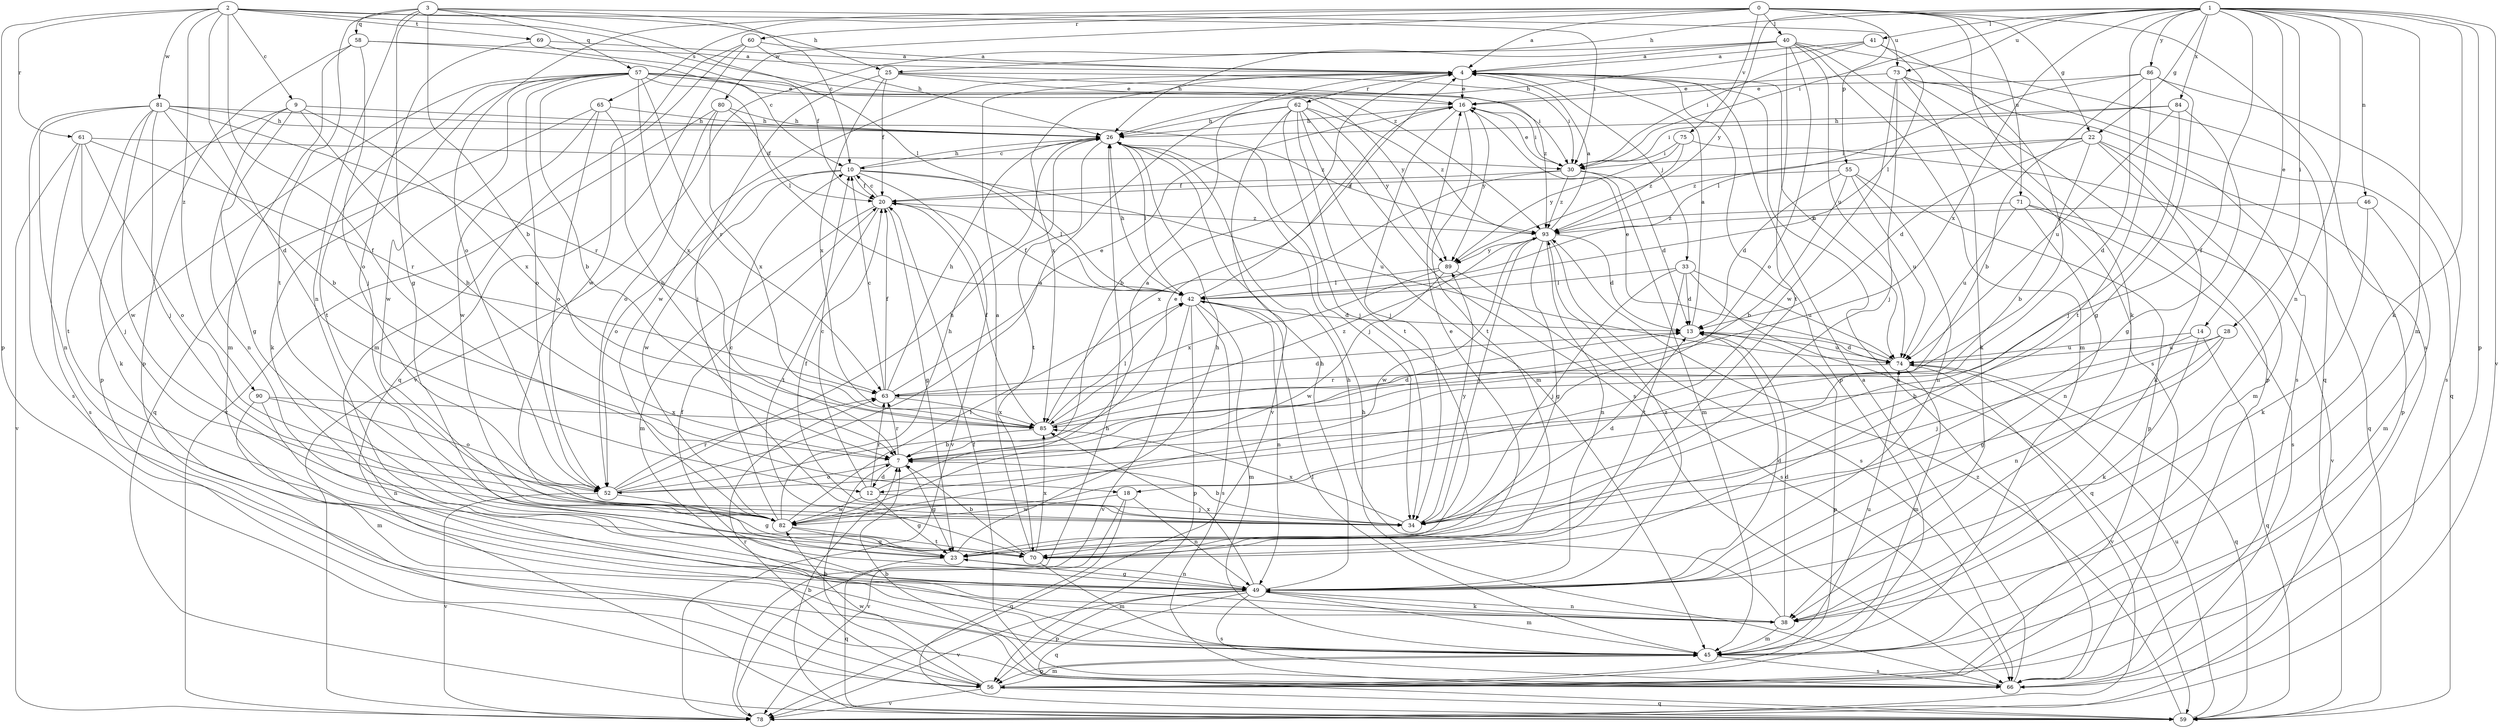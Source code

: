 strict digraph  {
0;
1;
2;
3;
4;
7;
9;
10;
12;
13;
14;
16;
18;
20;
22;
23;
25;
26;
28;
30;
33;
34;
38;
40;
41;
42;
45;
46;
49;
52;
55;
56;
57;
58;
59;
60;
61;
62;
63;
65;
66;
69;
70;
71;
73;
74;
75;
78;
80;
81;
82;
84;
85;
86;
89;
90;
93;
0 -> 4  [label=a];
0 -> 22  [label=g];
0 -> 38  [label=k];
0 -> 40  [label=l];
0 -> 52  [label=o];
0 -> 55  [label=p];
0 -> 60  [label=r];
0 -> 65  [label=s];
0 -> 66  [label=s];
0 -> 71  [label=u];
0 -> 75  [label=v];
0 -> 80  [label=w];
1 -> 12  [label=d];
1 -> 14  [label=e];
1 -> 18  [label=f];
1 -> 22  [label=g];
1 -> 25  [label=h];
1 -> 28  [label=i];
1 -> 30  [label=i];
1 -> 38  [label=k];
1 -> 41  [label=l];
1 -> 45  [label=m];
1 -> 46  [label=n];
1 -> 49  [label=n];
1 -> 56  [label=p];
1 -> 73  [label=u];
1 -> 78  [label=v];
1 -> 84  [label=x];
1 -> 85  [label=x];
1 -> 86  [label=y];
1 -> 89  [label=y];
2 -> 9  [label=c];
2 -> 12  [label=d];
2 -> 18  [label=f];
2 -> 25  [label=h];
2 -> 30  [label=i];
2 -> 56  [label=p];
2 -> 61  [label=r];
2 -> 69  [label=t];
2 -> 81  [label=w];
2 -> 90  [label=z];
2 -> 93  [label=z];
3 -> 7  [label=b];
3 -> 10  [label=c];
3 -> 23  [label=g];
3 -> 42  [label=l];
3 -> 49  [label=n];
3 -> 57  [label=q];
3 -> 58  [label=q];
3 -> 70  [label=t];
3 -> 73  [label=u];
4 -> 16  [label=e];
4 -> 33  [label=j];
4 -> 56  [label=p];
4 -> 62  [label=r];
4 -> 66  [label=s];
4 -> 74  [label=u];
4 -> 82  [label=w];
4 -> 85  [label=x];
7 -> 12  [label=d];
7 -> 23  [label=g];
7 -> 52  [label=o];
7 -> 63  [label=r];
9 -> 7  [label=b];
9 -> 23  [label=g];
9 -> 26  [label=h];
9 -> 38  [label=k];
9 -> 49  [label=n];
9 -> 85  [label=x];
10 -> 20  [label=f];
10 -> 26  [label=h];
10 -> 42  [label=l];
10 -> 52  [label=o];
10 -> 74  [label=u];
10 -> 78  [label=v];
10 -> 82  [label=w];
12 -> 4  [label=a];
12 -> 10  [label=c];
12 -> 23  [label=g];
12 -> 34  [label=j];
12 -> 63  [label=r];
12 -> 82  [label=w];
13 -> 4  [label=a];
13 -> 56  [label=p];
13 -> 74  [label=u];
14 -> 7  [label=b];
14 -> 38  [label=k];
14 -> 59  [label=q];
14 -> 74  [label=u];
16 -> 26  [label=h];
16 -> 30  [label=i];
16 -> 34  [label=j];
16 -> 70  [label=t];
16 -> 89  [label=y];
18 -> 49  [label=n];
18 -> 59  [label=q];
18 -> 78  [label=v];
18 -> 82  [label=w];
20 -> 10  [label=c];
20 -> 23  [label=g];
20 -> 45  [label=m];
20 -> 70  [label=t];
20 -> 93  [label=z];
22 -> 7  [label=b];
22 -> 13  [label=d];
22 -> 30  [label=i];
22 -> 38  [label=k];
22 -> 45  [label=m];
22 -> 56  [label=p];
22 -> 93  [label=z];
23 -> 26  [label=h];
23 -> 49  [label=n];
23 -> 59  [label=q];
25 -> 16  [label=e];
25 -> 20  [label=f];
25 -> 30  [label=i];
25 -> 34  [label=j];
25 -> 85  [label=x];
25 -> 93  [label=z];
26 -> 10  [label=c];
26 -> 34  [label=j];
26 -> 42  [label=l];
26 -> 70  [label=t];
28 -> 23  [label=g];
28 -> 34  [label=j];
28 -> 49  [label=n];
28 -> 74  [label=u];
30 -> 13  [label=d];
30 -> 16  [label=e];
30 -> 20  [label=f];
30 -> 45  [label=m];
30 -> 85  [label=x];
30 -> 93  [label=z];
33 -> 13  [label=d];
33 -> 34  [label=j];
33 -> 42  [label=l];
33 -> 59  [label=q];
33 -> 70  [label=t];
33 -> 74  [label=u];
34 -> 7  [label=b];
34 -> 13  [label=d];
34 -> 20  [label=f];
34 -> 85  [label=x];
34 -> 89  [label=y];
38 -> 13  [label=d];
38 -> 20  [label=f];
38 -> 26  [label=h];
38 -> 45  [label=m];
38 -> 49  [label=n];
40 -> 4  [label=a];
40 -> 26  [label=h];
40 -> 45  [label=m];
40 -> 52  [label=o];
40 -> 59  [label=q];
40 -> 66  [label=s];
40 -> 70  [label=t];
40 -> 74  [label=u];
40 -> 78  [label=v];
41 -> 4  [label=a];
41 -> 26  [label=h];
41 -> 30  [label=i];
41 -> 42  [label=l];
41 -> 63  [label=r];
42 -> 4  [label=a];
42 -> 13  [label=d];
42 -> 20  [label=f];
42 -> 26  [label=h];
42 -> 45  [label=m];
42 -> 49  [label=n];
42 -> 56  [label=p];
42 -> 66  [label=s];
42 -> 78  [label=v];
45 -> 42  [label=l];
45 -> 56  [label=p];
45 -> 66  [label=s];
45 -> 74  [label=u];
46 -> 38  [label=k];
46 -> 45  [label=m];
46 -> 93  [label=z];
49 -> 13  [label=d];
49 -> 23  [label=g];
49 -> 26  [label=h];
49 -> 38  [label=k];
49 -> 45  [label=m];
49 -> 56  [label=p];
49 -> 59  [label=q];
49 -> 66  [label=s];
49 -> 78  [label=v];
49 -> 85  [label=x];
49 -> 93  [label=z];
52 -> 4  [label=a];
52 -> 16  [label=e];
52 -> 23  [label=g];
52 -> 26  [label=h];
52 -> 63  [label=r];
52 -> 78  [label=v];
55 -> 7  [label=b];
55 -> 13  [label=d];
55 -> 20  [label=f];
55 -> 49  [label=n];
55 -> 56  [label=p];
55 -> 74  [label=u];
56 -> 7  [label=b];
56 -> 45  [label=m];
56 -> 59  [label=q];
56 -> 63  [label=r];
56 -> 78  [label=v];
56 -> 82  [label=w];
57 -> 7  [label=b];
57 -> 16  [label=e];
57 -> 30  [label=i];
57 -> 38  [label=k];
57 -> 42  [label=l];
57 -> 52  [label=o];
57 -> 56  [label=p];
57 -> 63  [label=r];
57 -> 70  [label=t];
57 -> 82  [label=w];
57 -> 85  [label=x];
57 -> 89  [label=y];
58 -> 4  [label=a];
58 -> 10  [label=c];
58 -> 34  [label=j];
58 -> 45  [label=m];
58 -> 56  [label=p];
59 -> 7  [label=b];
59 -> 74  [label=u];
59 -> 93  [label=z];
60 -> 4  [label=a];
60 -> 26  [label=h];
60 -> 45  [label=m];
60 -> 59  [label=q];
60 -> 82  [label=w];
61 -> 30  [label=i];
61 -> 34  [label=j];
61 -> 52  [label=o];
61 -> 63  [label=r];
61 -> 66  [label=s];
61 -> 78  [label=v];
62 -> 7  [label=b];
62 -> 26  [label=h];
62 -> 34  [label=j];
62 -> 45  [label=m];
62 -> 66  [label=s];
62 -> 70  [label=t];
62 -> 78  [label=v];
62 -> 89  [label=y];
62 -> 93  [label=z];
63 -> 10  [label=c];
63 -> 13  [label=d];
63 -> 16  [label=e];
63 -> 20  [label=f];
63 -> 26  [label=h];
63 -> 85  [label=x];
65 -> 7  [label=b];
65 -> 26  [label=h];
65 -> 52  [label=o];
65 -> 59  [label=q];
65 -> 82  [label=w];
66 -> 4  [label=a];
66 -> 7  [label=b];
66 -> 20  [label=f];
66 -> 26  [label=h];
69 -> 4  [label=a];
69 -> 20  [label=f];
69 -> 52  [label=o];
70 -> 4  [label=a];
70 -> 7  [label=b];
70 -> 16  [label=e];
70 -> 45  [label=m];
70 -> 85  [label=x];
71 -> 49  [label=n];
71 -> 66  [label=s];
71 -> 74  [label=u];
71 -> 78  [label=v];
71 -> 93  [label=z];
73 -> 16  [label=e];
73 -> 34  [label=j];
73 -> 38  [label=k];
73 -> 56  [label=p];
73 -> 59  [label=q];
73 -> 66  [label=s];
73 -> 82  [label=w];
74 -> 13  [label=d];
74 -> 16  [label=e];
74 -> 45  [label=m];
74 -> 59  [label=q];
74 -> 63  [label=r];
74 -> 78  [label=v];
75 -> 30  [label=i];
75 -> 59  [label=q];
75 -> 89  [label=y];
75 -> 93  [label=z];
78 -> 26  [label=h];
80 -> 20  [label=f];
80 -> 26  [label=h];
80 -> 52  [label=o];
80 -> 78  [label=v];
80 -> 85  [label=x];
81 -> 7  [label=b];
81 -> 26  [label=h];
81 -> 34  [label=j];
81 -> 49  [label=n];
81 -> 63  [label=r];
81 -> 66  [label=s];
81 -> 70  [label=t];
81 -> 82  [label=w];
81 -> 93  [label=z];
82 -> 10  [label=c];
82 -> 23  [label=g];
82 -> 26  [label=h];
82 -> 42  [label=l];
82 -> 70  [label=t];
84 -> 23  [label=g];
84 -> 26  [label=h];
84 -> 30  [label=i];
84 -> 34  [label=j];
84 -> 74  [label=u];
85 -> 7  [label=b];
85 -> 13  [label=d];
85 -> 20  [label=f];
85 -> 42  [label=l];
85 -> 93  [label=z];
86 -> 7  [label=b];
86 -> 16  [label=e];
86 -> 23  [label=g];
86 -> 42  [label=l];
86 -> 66  [label=s];
86 -> 70  [label=t];
89 -> 42  [label=l];
89 -> 66  [label=s];
89 -> 82  [label=w];
89 -> 85  [label=x];
90 -> 45  [label=m];
90 -> 49  [label=n];
90 -> 52  [label=o];
90 -> 85  [label=x];
93 -> 4  [label=a];
93 -> 13  [label=d];
93 -> 23  [label=g];
93 -> 34  [label=j];
93 -> 49  [label=n];
93 -> 66  [label=s];
93 -> 82  [label=w];
93 -> 89  [label=y];
}
